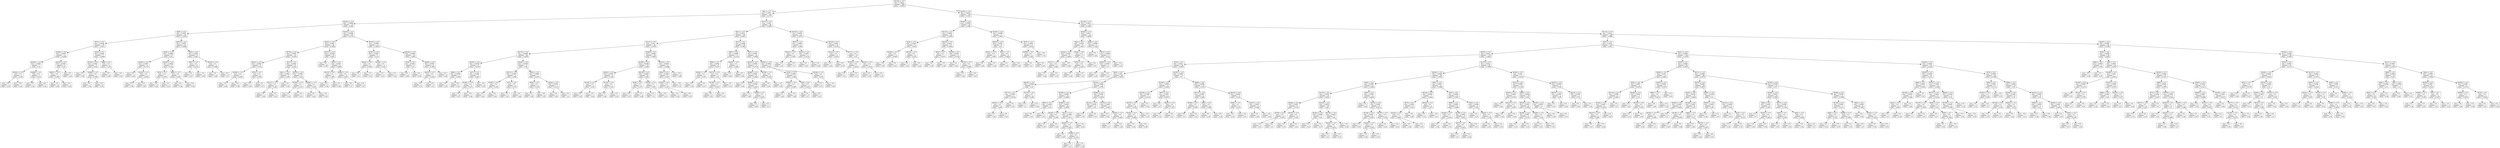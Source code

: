 digraph Tree {
node [shape=box] ;
0 [label="X[118] <= 0.5\nmse = 0.0013\nsamples = 500\nvalue = 0.4934"] ;
1 [label="X[5] <= 0.5\nmse = 0.0011\nsamples = 161\nvalue = 0.4771"] ;
0 -> 1 [labeldistance=2.5, labelangle=45, headlabel="True"] ;
2 [label="X[254] <= 0.5\nmse = 0.0009\nsamples = 75\nvalue = 0.466"] ;
1 -> 2 ;
3 [label="X[45] <= 0.5\nmse = 0.0007\nsamples = 36\nvalue = 0.4536"] ;
2 -> 3 ;
4 [label="X[73] <= 0.5\nmse = 0.0004\nsamples = 18\nvalue = 0.4417"] ;
3 -> 4 ;
5 [label="X[109] <= 0.5\nmse = 0.0003\nsamples = 11\nvalue = 0.4309"] ;
4 -> 5 ;
6 [label="X[180] <= 0.5\nmse = 0.0001\nsamples = 7\nvalue = 0.42"] ;
5 -> 6 ;
7 [label="X[252] <= 0.5\nmse = 0.0\nsamples = 2\nvalue = 0.435"] ;
6 -> 7 ;
8 [label="mse = 0.0\nsamples = 1\nvalue = 0.44"] ;
7 -> 8 ;
9 [label="mse = -0.0\nsamples = 1\nvalue = 0.43"] ;
7 -> 9 ;
10 [label="X[280] <= 0.5\nmse = 0.0\nsamples = 5\nvalue = 0.414"] ;
6 -> 10 ;
11 [label="mse = 0.0\nsamples = 2\nvalue = 0.42"] ;
10 -> 11 ;
12 [label="mse = 0.0\nsamples = 3\nvalue = 0.41"] ;
10 -> 12 ;
13 [label="X[235] <= 0.5\nmse = 0.0001\nsamples = 4\nvalue = 0.45"] ;
5 -> 13 ;
14 [label="X[287] <= 0.5\nmse = 0.0\nsamples = 3\nvalue = 0.4567"] ;
13 -> 14 ;
15 [label="mse = -0.0\nsamples = 2\nvalue = 0.46"] ;
14 -> 15 ;
16 [label="mse = 0.0\nsamples = 1\nvalue = 0.45"] ;
14 -> 16 ;
17 [label="mse = 0.0\nsamples = 1\nvalue = 0.43"] ;
13 -> 17 ;
18 [label="X[36] <= 0.5\nmse = 0.0002\nsamples = 7\nvalue = 0.4586"] ;
4 -> 18 ;
19 [label="X[140] <= 0.5\nmse = 0.0001\nsamples = 5\nvalue = 0.452"] ;
18 -> 19 ;
20 [label="mse = 0.0\nsamples = 2\nvalue = 0.46"] ;
19 -> 20 ;
21 [label="X[306] <= 0.5\nmse = 0.0\nsamples = 3\nvalue = 0.4467"] ;
19 -> 21 ;
22 [label="mse = 0.0\nsamples = 1\nvalue = 0.44"] ;
21 -> 22 ;
23 [label="mse = -0.0\nsamples = 2\nvalue = 0.45"] ;
21 -> 23 ;
24 [label="X[89] <= 0.5\nmse = 0.0\nsamples = 2\nvalue = 0.475"] ;
18 -> 24 ;
25 [label="mse = 0.0\nsamples = 1\nvalue = 0.48"] ;
24 -> 25 ;
26 [label="mse = 0.0\nsamples = 1\nvalue = 0.47"] ;
24 -> 26 ;
27 [label="X[307] <= 0.5\nmse = 0.0007\nsamples = 18\nvalue = 0.4656"] ;
3 -> 27 ;
28 [label="X[46] <= 0.5\nmse = 0.0008\nsamples = 9\nvalue = 0.45"] ;
27 -> 28 ;
29 [label="X[304] <= 0.5\nmse = 0.0001\nsamples = 4\nvalue = 0.4775"] ;
28 -> 29 ;
30 [label="mse = 0.0\nsamples = 1\nvalue = 0.46"] ;
29 -> 30 ;
31 [label="X[325] <= 0.5\nmse = 0.0\nsamples = 3\nvalue = 0.4833"] ;
29 -> 31 ;
32 [label="mse = 0.0\nsamples = 1\nvalue = 0.49"] ;
31 -> 32 ;
33 [label="mse = 0.0\nsamples = 2\nvalue = 0.48"] ;
31 -> 33 ;
34 [label="X[106] <= 0.5\nmse = 0.0002\nsamples = 5\nvalue = 0.428"] ;
28 -> 34 ;
35 [label="X[70] <= 0.5\nmse = 0.0\nsamples = 3\nvalue = 0.4167"] ;
34 -> 35 ;
36 [label="mse = -0.0\nsamples = 2\nvalue = 0.42"] ;
35 -> 36 ;
37 [label="mse = 0.0\nsamples = 1\nvalue = 0.41"] ;
35 -> 37 ;
38 [label="X[84] <= 0.5\nmse = 0.0\nsamples = 2\nvalue = 0.445"] ;
34 -> 38 ;
39 [label="mse = 0.0\nsamples = 1\nvalue = 0.44"] ;
38 -> 39 ;
40 [label="mse = 0.0\nsamples = 1\nvalue = 0.45"] ;
38 -> 40 ;
41 [label="X[43] <= 0.5\nmse = 0.0001\nsamples = 9\nvalue = 0.4811"] ;
27 -> 41 ;
42 [label="X[97] <= 0.5\nmse = 0.0\nsamples = 6\nvalue = 0.4733"] ;
41 -> 42 ;
43 [label="mse = 0.0\nsamples = 4\nvalue = 0.47"] ;
42 -> 43 ;
44 [label="mse = -0.0\nsamples = 2\nvalue = 0.48"] ;
42 -> 44 ;
45 [label="X[239] <= 0.5\nmse = 0.0\nsamples = 3\nvalue = 0.4967"] ;
41 -> 45 ;
46 [label="mse = 0.0\nsamples = 1\nvalue = 0.49"] ;
45 -> 46 ;
47 [label="mse = 0.0\nsamples = 2\nvalue = 0.5"] ;
45 -> 47 ;
48 [label="X[150] <= 0.5\nmse = 0.0008\nsamples = 39\nvalue = 0.4774"] ;
2 -> 48 ;
49 [label="X[162] <= 0.5\nmse = 0.0007\nsamples = 24\nvalue = 0.4662"] ;
48 -> 49 ;
50 [label="X[176] <= 0.5\nmse = 0.0005\nsamples = 14\nvalue = 0.4543"] ;
49 -> 50 ;
51 [label="X[251] <= 0.5\nmse = 0.0001\nsamples = 5\nvalue = 0.476"] ;
50 -> 51 ;
52 [label="X[209] <= 0.5\nmse = 0.0\nsamples = 3\nvalue = 0.4833"] ;
51 -> 52 ;
53 [label="mse = 0.0\nsamples = 1\nvalue = 0.49"] ;
52 -> 53 ;
54 [label="mse = 0.0\nsamples = 2\nvalue = 0.48"] ;
52 -> 54 ;
55 [label="X[76] <= 0.5\nmse = 0.0\nsamples = 2\nvalue = 0.465"] ;
51 -> 55 ;
56 [label="mse = 0.0\nsamples = 1\nvalue = 0.46"] ;
55 -> 56 ;
57 [label="mse = 0.0\nsamples = 1\nvalue = 0.47"] ;
55 -> 57 ;
58 [label="X[37] <= 0.5\nmse = 0.0003\nsamples = 9\nvalue = 0.4422"] ;
50 -> 58 ;
59 [label="X[21] <= 0.5\nmse = 0.0001\nsamples = 5\nvalue = 0.456"] ;
58 -> 59 ;
60 [label="X[211] <= 0.5\nmse = 0.0\nsamples = 2\nvalue = 0.465"] ;
59 -> 60 ;
61 [label="mse = 0.0\nsamples = 1\nvalue = 0.46"] ;
60 -> 61 ;
62 [label="mse = 0.0\nsamples = 1\nvalue = 0.47"] ;
60 -> 62 ;
63 [label="mse = 0.0\nsamples = 3\nvalue = 0.45"] ;
59 -> 63 ;
64 [label="X[155] <= 0.5\nmse = 0.0001\nsamples = 4\nvalue = 0.425"] ;
58 -> 64 ;
65 [label="X[322] <= 0.5\nmse = 0.0\nsamples = 2\nvalue = 0.415"] ;
64 -> 65 ;
66 [label="mse = 0.0\nsamples = 1\nvalue = 0.42"] ;
65 -> 66 ;
67 [label="mse = -0.0\nsamples = 1\nvalue = 0.41"] ;
65 -> 67 ;
68 [label="X[209] <= 0.5\nmse = 0.0\nsamples = 2\nvalue = 0.435"] ;
64 -> 68 ;
69 [label="mse = 0.0\nsamples = 1\nvalue = 0.44"] ;
68 -> 69 ;
70 [label="mse = -0.0\nsamples = 1\nvalue = 0.43"] ;
68 -> 70 ;
71 [label="X[107] <= 0.5\nmse = 0.0004\nsamples = 10\nvalue = 0.483"] ;
49 -> 71 ;
72 [label="mse = 0.0\nsamples = 4\nvalue = 0.46"] ;
71 -> 72 ;
73 [label="X[53] <= 0.5\nmse = 0.0001\nsamples = 6\nvalue = 0.4983"] ;
71 -> 73 ;
74 [label="X[314] <= 0.5\nmse = 0.0\nsamples = 2\nvalue = 0.485"] ;
73 -> 74 ;
75 [label="mse = 0.0\nsamples = 1\nvalue = 0.49"] ;
74 -> 75 ;
76 [label="mse = 0.0\nsamples = 1\nvalue = 0.48"] ;
74 -> 76 ;
77 [label="X[290] <= 0.5\nmse = 0.0\nsamples = 4\nvalue = 0.505"] ;
73 -> 77 ;
78 [label="mse = 0.0\nsamples = 2\nvalue = 0.5"] ;
77 -> 78 ;
79 [label="mse = 0.0\nsamples = 2\nvalue = 0.51"] ;
77 -> 79 ;
80 [label="X[155] <= 0.5\nmse = 0.0004\nsamples = 15\nvalue = 0.4953"] ;
48 -> 80 ;
81 [label="X[161] <= 0.5\nmse = 0.0001\nsamples = 5\nvalue = 0.514"] ;
80 -> 81 ;
82 [label="X[232] <= 0.5\nmse = 0.0\nsamples = 3\nvalue = 0.5067"] ;
81 -> 82 ;
83 [label="mse = 0.0\nsamples = 1\nvalue = 0.5"] ;
82 -> 83 ;
84 [label="mse = 0.0\nsamples = 2\nvalue = 0.51"] ;
82 -> 84 ;
85 [label="X[138] <= 0.5\nmse = 0.0\nsamples = 2\nvalue = 0.525"] ;
81 -> 85 ;
86 [label="mse = 0.0\nsamples = 1\nvalue = 0.53"] ;
85 -> 86 ;
87 [label="mse = 0.0\nsamples = 1\nvalue = 0.52"] ;
85 -> 87 ;
88 [label="X[239] <= 0.5\nmse = 0.0002\nsamples = 10\nvalue = 0.486"] ;
80 -> 88 ;
89 [label="X[19] <= 0.5\nmse = 0.0001\nsamples = 4\nvalue = 0.47"] ;
88 -> 89 ;
90 [label="mse = 0.0\nsamples = 2\nvalue = 0.48"] ;
89 -> 90 ;
91 [label="mse = 0.0\nsamples = 2\nvalue = 0.46"] ;
89 -> 91 ;
92 [label="X[202] <= 0.5\nmse = 0.0001\nsamples = 6\nvalue = 0.4967"] ;
88 -> 92 ;
93 [label="X[215] <= 0.5\nmse = 0.0\nsamples = 3\nvalue = 0.5033"] ;
92 -> 93 ;
94 [label="mse = 0.0\nsamples = 1\nvalue = 0.51"] ;
93 -> 94 ;
95 [label="mse = 0.0\nsamples = 2\nvalue = 0.5"] ;
93 -> 95 ;
96 [label="mse = 0.0\nsamples = 3\nvalue = 0.49"] ;
92 -> 96 ;
97 [label="X[137] <= 0.5\nmse = 0.001\nsamples = 86\nvalue = 0.4867"] ;
1 -> 97 ;
98 [label="X[41] <= 0.5\nmse = 0.0011\nsamples = 68\nvalue = 0.4813"] ;
97 -> 98 ;
99 [label="X[114] <= 0.5\nmse = 0.001\nsamples = 38\nvalue = 0.4703"] ;
98 -> 99 ;
100 [label="X[173] <= 0.5\nmse = 0.0008\nsamples = 20\nvalue = 0.4555"] ;
99 -> 100 ;
101 [label="X[276] <= 0.5\nmse = 0.0004\nsamples = 9\nvalue = 0.4744"] ;
100 -> 101 ;
102 [label="X[48] <= 0.5\nmse = 0.0002\nsamples = 2\nvalue = 0.505"] ;
101 -> 102 ;
103 [label="mse = 0.0\nsamples = 1\nvalue = 0.49"] ;
102 -> 103 ;
104 [label="mse = -0.0\nsamples = 1\nvalue = 0.52"] ;
102 -> 104 ;
105 [label="X[17] <= 0.5\nmse = 0.0001\nsamples = 7\nvalue = 0.4657"] ;
101 -> 105 ;
106 [label="X[162] <= 0.5\nmse = 0.0\nsamples = 5\nvalue = 0.472"] ;
105 -> 106 ;
107 [label="mse = 0.0\nsamples = 4\nvalue = 0.47"] ;
106 -> 107 ;
108 [label="mse = -0.0\nsamples = 1\nvalue = 0.48"] ;
106 -> 108 ;
109 [label="mse = -0.0\nsamples = 2\nvalue = 0.45"] ;
105 -> 109 ;
110 [label="X[322] <= 0.5\nmse = 0.0005\nsamples = 11\nvalue = 0.44"] ;
100 -> 110 ;
111 [label="X[273] <= 0.5\nmse = 0.0001\nsamples = 4\nvalue = 0.465"] ;
110 -> 111 ;
112 [label="X[195] <= 0.5\nmse = 0.0\nsamples = 2\nvalue = 0.455"] ;
111 -> 112 ;
113 [label="mse = 0.0\nsamples = 1\nvalue = 0.45"] ;
112 -> 113 ;
114 [label="mse = 0.0\nsamples = 1\nvalue = 0.46"] ;
112 -> 114 ;
115 [label="X[71] <= 0.5\nmse = 0.0\nsamples = 2\nvalue = 0.475"] ;
111 -> 115 ;
116 [label="mse = 0.0\nsamples = 1\nvalue = 0.47"] ;
115 -> 116 ;
117 [label="mse = 0.0\nsamples = 1\nvalue = 0.48"] ;
115 -> 117 ;
118 [label="X[54] <= 0.5\nmse = 0.0002\nsamples = 7\nvalue = 0.4257"] ;
110 -> 118 ;
119 [label="X[44] <= 0.5\nmse = 0.0\nsamples = 4\nvalue = 0.435"] ;
118 -> 119 ;
120 [label="mse = 0.0\nsamples = 2\nvalue = 0.44"] ;
119 -> 120 ;
121 [label="mse = -0.0\nsamples = 2\nvalue = 0.43"] ;
119 -> 121 ;
122 [label="X[230] <= 0.5\nmse = 0.0001\nsamples = 3\nvalue = 0.4133"] ;
118 -> 122 ;
123 [label="mse = 0.0\nsamples = 2\nvalue = 0.42"] ;
122 -> 123 ;
124 [label="mse = 0.0\nsamples = 1\nvalue = 0.4"] ;
122 -> 124 ;
125 [label="X[309] <= 0.5\nmse = 0.0008\nsamples = 18\nvalue = 0.4867"] ;
99 -> 125 ;
126 [label="X[180] <= 0.5\nmse = 0.0006\nsamples = 10\nvalue = 0.469"] ;
125 -> 126 ;
127 [label="X[222] <= 0.5\nmse = 0.0001\nsamples = 4\nvalue = 0.445"] ;
126 -> 127 ;
128 [label="X[316] <= 0.5\nmse = 0.0\nsamples = 2\nvalue = 0.435"] ;
127 -> 128 ;
129 [label="mse = 0.0\nsamples = 1\nvalue = 0.43"] ;
128 -> 129 ;
130 [label="mse = -0.0\nsamples = 1\nvalue = 0.44"] ;
128 -> 130 ;
131 [label="X[132] <= 0.5\nmse = 0.0\nsamples = 2\nvalue = 0.455"] ;
127 -> 131 ;
132 [label="mse = 0.0\nsamples = 1\nvalue = 0.46"] ;
131 -> 132 ;
133 [label="mse = 0.0\nsamples = 1\nvalue = 0.45"] ;
131 -> 133 ;
134 [label="X[219] <= 0.5\nmse = 0.0002\nsamples = 6\nvalue = 0.485"] ;
126 -> 134 ;
135 [label="X[36] <= 0.5\nmse = 0.0\nsamples = 4\nvalue = 0.475"] ;
134 -> 135 ;
136 [label="mse = 0.0\nsamples = 2\nvalue = 0.47"] ;
135 -> 136 ;
137 [label="mse = 0.0\nsamples = 2\nvalue = 0.48"] ;
135 -> 137 ;
138 [label="X[278] <= 0.5\nmse = 0.0\nsamples = 2\nvalue = 0.505"] ;
134 -> 138 ;
139 [label="mse = 0.0\nsamples = 1\nvalue = 0.5"] ;
138 -> 139 ;
140 [label="mse = 0.0\nsamples = 1\nvalue = 0.51"] ;
138 -> 140 ;
141 [label="X[133] <= 0.5\nmse = 0.0002\nsamples = 8\nvalue = 0.5088"] ;
125 -> 141 ;
142 [label="X[29] <= 0.5\nmse = 0.0001\nsamples = 6\nvalue = 0.515"] ;
141 -> 142 ;
143 [label="X[223] <= 0.5\nmse = 0.0\nsamples = 2\nvalue = 0.525"] ;
142 -> 143 ;
144 [label="mse = 0.0\nsamples = 1\nvalue = 0.52"] ;
143 -> 144 ;
145 [label="mse = 0.0\nsamples = 1\nvalue = 0.53"] ;
143 -> 145 ;
146 [label="mse = -0.0\nsamples = 4\nvalue = 0.51"] ;
142 -> 146 ;
147 [label="mse = -0.0\nsamples = 2\nvalue = 0.49"] ;
141 -> 147 ;
148 [label="X[72] <= 0.5\nmse = 0.0008\nsamples = 30\nvalue = 0.4953"] ;
98 -> 148 ;
149 [label="X[97] <= 0.5\nmse = 0.0006\nsamples = 11\nvalue = 0.5118"] ;
148 -> 149 ;
150 [label="X[86] <= 0.5\nmse = 0.0002\nsamples = 6\nvalue = 0.5317"] ;
149 -> 150 ;
151 [label="X[243] <= 0.5\nmse = 0.0\nsamples = 2\nvalue = 0.515"] ;
150 -> 151 ;
152 [label="mse = 0.0\nsamples = 1\nvalue = 0.52"] ;
151 -> 152 ;
153 [label="mse = -0.0\nsamples = 1\nvalue = 0.51"] ;
151 -> 153 ;
154 [label="X[313] <= 0.5\nmse = 0.0\nsamples = 4\nvalue = 0.54"] ;
150 -> 154 ;
155 [label="X[138] <= 0.5\nmse = 0.0\nsamples = 3\nvalue = 0.5433"] ;
154 -> 155 ;
156 [label="mse = 0.0\nsamples = 2\nvalue = 0.54"] ;
155 -> 156 ;
157 [label="mse = 0.0\nsamples = 1\nvalue = 0.55"] ;
155 -> 157 ;
158 [label="mse = -0.0\nsamples = 1\nvalue = 0.53"] ;
154 -> 158 ;
159 [label="X[224] <= 0.5\nmse = 0.0\nsamples = 5\nvalue = 0.488"] ;
149 -> 159 ;
160 [label="mse = 0.0\nsamples = 1\nvalue = 0.48"] ;
159 -> 160 ;
161 [label="mse = 0.0\nsamples = 4\nvalue = 0.49"] ;
159 -> 161 ;
162 [label="X[27] <= 0.5\nmse = 0.0007\nsamples = 19\nvalue = 0.4858"] ;
148 -> 162 ;
163 [label="X[323] <= 0.5\nmse = 0.0004\nsamples = 11\nvalue = 0.4718"] ;
162 -> 163 ;
164 [label="X[286] <= 0.5\nmse = 0.0001\nsamples = 8\nvalue = 0.4825"] ;
163 -> 164 ;
165 [label="mse = 0.0\nsamples = 1\nvalue = 0.46"] ;
164 -> 165 ;
166 [label="X[284] <= 0.5\nmse = 0.0001\nsamples = 7\nvalue = 0.4857"] ;
164 -> 166 ;
167 [label="mse = 0.0\nsamples = 4\nvalue = 0.48"] ;
166 -> 167 ;
168 [label="X[308] <= 0.5\nmse = 0.0\nsamples = 3\nvalue = 0.4933"] ;
166 -> 168 ;
169 [label="mse = 0.0\nsamples = 2\nvalue = 0.49"] ;
168 -> 169 ;
170 [label="mse = 0.0\nsamples = 1\nvalue = 0.5"] ;
168 -> 170 ;
171 [label="X[278] <= 0.5\nmse = 0.0\nsamples = 3\nvalue = 0.4433"] ;
163 -> 171 ;
172 [label="mse = 0.0\nsamples = 1\nvalue = 0.45"] ;
171 -> 172 ;
173 [label="mse = -0.0\nsamples = 2\nvalue = 0.44"] ;
171 -> 173 ;
174 [label="X[190] <= 0.5\nmse = 0.0004\nsamples = 8\nvalue = 0.505"] ;
162 -> 174 ;
175 [label="X[78] <= 0.5\nmse = 0.0001\nsamples = 6\nvalue = 0.495"] ;
174 -> 175 ;
176 [label="X[304] <= 0.5\nmse = 0.0\nsamples = 3\nvalue = 0.4867"] ;
175 -> 176 ;
177 [label="mse = 0.0\nsamples = 1\nvalue = 0.48"] ;
176 -> 177 ;
178 [label="mse = -0.0\nsamples = 2\nvalue = 0.49"] ;
176 -> 178 ;
179 [label="X[24] <= 0.5\nmse = 0.0\nsamples = 3\nvalue = 0.5033"] ;
175 -> 179 ;
180 [label="mse = 0.0\nsamples = 2\nvalue = 0.5"] ;
179 -> 180 ;
181 [label="mse = 0.0\nsamples = 1\nvalue = 0.51"] ;
179 -> 181 ;
182 [label="X[236] <= 0.5\nmse = 0.0\nsamples = 2\nvalue = 0.535"] ;
174 -> 182 ;
183 [label="mse = 0.0\nsamples = 1\nvalue = 0.53"] ;
182 -> 183 ;
184 [label="mse = -0.0\nsamples = 1\nvalue = 0.54"] ;
182 -> 184 ;
185 [label="X[152] <= 0.5\nmse = 0.0004\nsamples = 18\nvalue = 0.5072"] ;
97 -> 185 ;
186 [label="X[55] <= 0.5\nmse = 0.0003\nsamples = 5\nvalue = 0.486"] ;
185 -> 186 ;
187 [label="X[325] <= 0.5\nmse = 0.0\nsamples = 2\nvalue = 0.505"] ;
186 -> 187 ;
188 [label="mse = 0.0\nsamples = 1\nvalue = 0.51"] ;
187 -> 188 ;
189 [label="mse = 0.0\nsamples = 1\nvalue = 0.5"] ;
187 -> 189 ;
190 [label="X[223] <= 0.5\nmse = 0.0001\nsamples = 3\nvalue = 0.4733"] ;
186 -> 190 ;
191 [label="mse = 0.0\nsamples = 1\nvalue = 0.46"] ;
190 -> 191 ;
192 [label="mse = 0.0\nsamples = 2\nvalue = 0.48"] ;
190 -> 192 ;
193 [label="X[129] <= 0.5\nmse = 0.0001\nsamples = 13\nvalue = 0.5154"] ;
185 -> 193 ;
194 [label="X[312] <= 0.5\nmse = 0.0\nsamples = 3\nvalue = 0.5333"] ;
193 -> 194 ;
195 [label="mse = 0.0\nsamples = 1\nvalue = 0.54"] ;
194 -> 195 ;
196 [label="mse = 0.0\nsamples = 2\nvalue = 0.53"] ;
194 -> 196 ;
197 [label="X[171] <= 0.5\nmse = 0.0\nsamples = 10\nvalue = 0.51"] ;
193 -> 197 ;
198 [label="X[182] <= 0.5\nmse = 0.0\nsamples = 3\nvalue = 0.5033"] ;
197 -> 198 ;
199 [label="mse = 0.0\nsamples = 1\nvalue = 0.51"] ;
198 -> 199 ;
200 [label="mse = 0.0\nsamples = 2\nvalue = 0.5"] ;
198 -> 200 ;
201 [label="X[223] <= 0.5\nmse = 0.0\nsamples = 7\nvalue = 0.5129"] ;
197 -> 201 ;
202 [label="mse = 0.0\nsamples = 2\nvalue = 0.52"] ;
201 -> 202 ;
203 [label="mse = 0.0\nsamples = 5\nvalue = 0.51"] ;
201 -> 203 ;
204 [label="X[252] <= 0.5\nmse = 0.0013\nsamples = 339\nvalue = 0.5011"] ;
0 -> 204 [labeldistance=2.5, labelangle=-45, headlabel="False"] ;
205 [label="X[164] <= 0.5\nmse = 0.0005\nsamples = 25\nvalue = 0.464"] ;
204 -> 205 ;
206 [label="X[114] <= 0.5\nmse = 0.0002\nsamples = 16\nvalue = 0.4544"] ;
205 -> 206 ;
207 [label="X[30] <= 0.5\nmse = 0.0001\nsamples = 5\nvalue = 0.438"] ;
206 -> 207 ;
208 [label="X[239] <= 0.5\nmse = 0.0\nsamples = 3\nvalue = 0.4467"] ;
207 -> 208 ;
209 [label="mse = -0.0\nsamples = 2\nvalue = 0.45"] ;
208 -> 209 ;
210 [label="mse = 0.0\nsamples = 1\nvalue = 0.44"] ;
208 -> 210 ;
211 [label="X[274] <= 0.5\nmse = 0.0\nsamples = 2\nvalue = 0.425"] ;
207 -> 211 ;
212 [label="mse = 0.0\nsamples = 1\nvalue = 0.43"] ;
211 -> 212 ;
213 [label="mse = 0.0\nsamples = 1\nvalue = 0.42"] ;
211 -> 213 ;
214 [label="X[235] <= 0.5\nmse = 0.0001\nsamples = 11\nvalue = 0.4618"] ;
206 -> 214 ;
215 [label="X[55] <= 0.5\nmse = 0.0\nsamples = 7\nvalue = 0.4557"] ;
214 -> 215 ;
216 [label="mse = 0.0\nsamples = 3\nvalue = 0.45"] ;
215 -> 216 ;
217 [label="mse = -0.0\nsamples = 4\nvalue = 0.46"] ;
215 -> 217 ;
218 [label="X[230] <= 0.5\nmse = 0.0001\nsamples = 4\nvalue = 0.4725"] ;
214 -> 218 ;
219 [label="mse = 0.0\nsamples = 1\nvalue = 0.49"] ;
218 -> 219 ;
220 [label="X[152] <= 0.5\nmse = 0.0\nsamples = 3\nvalue = 0.4667"] ;
218 -> 220 ;
221 [label="mse = 0.0\nsamples = 1\nvalue = 0.46"] ;
220 -> 221 ;
222 [label="mse = 0.0\nsamples = 2\nvalue = 0.47"] ;
220 -> 222 ;
223 [label="X[105] <= 0.5\nmse = 0.0004\nsamples = 9\nvalue = 0.4811"] ;
205 -> 223 ;
224 [label="X[223] <= 0.5\nmse = 0.0001\nsamples = 6\nvalue = 0.47"] ;
223 -> 224 ;
225 [label="X[321] <= 0.5\nmse = 0.0\nsamples = 2\nvalue = 0.485"] ;
224 -> 225 ;
226 [label="mse = 0.0\nsamples = 1\nvalue = 0.48"] ;
225 -> 226 ;
227 [label="mse = 0.0\nsamples = 1\nvalue = 0.49"] ;
225 -> 227 ;
228 [label="X[21] <= 0.5\nmse = 0.0\nsamples = 4\nvalue = 0.4625"] ;
224 -> 228 ;
229 [label="mse = 0.0\nsamples = 1\nvalue = 0.47"] ;
228 -> 229 ;
230 [label="mse = 0.0\nsamples = 3\nvalue = 0.46"] ;
228 -> 230 ;
231 [label="X[75] <= 0.5\nmse = 0.0002\nsamples = 3\nvalue = 0.5033"] ;
223 -> 231 ;
232 [label="X[306] <= 0.5\nmse = 0.0\nsamples = 2\nvalue = 0.495"] ;
231 -> 232 ;
233 [label="mse = 0.0\nsamples = 1\nvalue = 0.5"] ;
232 -> 233 ;
234 [label="mse = 0.0\nsamples = 1\nvalue = 0.49"] ;
232 -> 234 ;
235 [label="mse = -0.0\nsamples = 1\nvalue = 0.52"] ;
231 -> 235 ;
236 [label="X[178] <= 0.5\nmse = 0.0012\nsamples = 314\nvalue = 0.5041"] ;
204 -> 236 ;
237 [label="X[160] <= 0.5\nmse = 0.0011\nsamples = 16\nvalue = 0.4656"] ;
236 -> 237 ;
238 [label="X[23] <= 0.5\nmse = 0.0003\nsamples = 11\nvalue = 0.4827"] ;
237 -> 238 ;
239 [label="X[244] <= 0.5\nmse = 0.0001\nsamples = 6\nvalue = 0.4683"] ;
238 -> 239 ;
240 [label="X[317] <= 0.5\nmse = 0.0\nsamples = 5\nvalue = 0.464"] ;
239 -> 240 ;
241 [label="mse = 0.0\nsamples = 3\nvalue = 0.46"] ;
240 -> 241 ;
242 [label="mse = 0.0\nsamples = 2\nvalue = 0.47"] ;
240 -> 242 ;
243 [label="mse = -0.0\nsamples = 1\nvalue = 0.49"] ;
239 -> 243 ;
244 [label="X[28] <= 0.5\nmse = 0.0\nsamples = 5\nvalue = 0.5"] ;
238 -> 244 ;
245 [label="X[79] <= 0.5\nmse = 0.0\nsamples = 4\nvalue = 0.4975"] ;
244 -> 245 ;
246 [label="mse = 0.0\nsamples = 1\nvalue = 0.49"] ;
245 -> 246 ;
247 [label="mse = 0.0\nsamples = 3\nvalue = 0.5"] ;
245 -> 247 ;
248 [label="mse = 0.0\nsamples = 1\nvalue = 0.51"] ;
244 -> 248 ;
249 [label="X[69] <= 0.5\nmse = 0.0009\nsamples = 5\nvalue = 0.428"] ;
237 -> 249 ;
250 [label="mse = 0.0\nsamples = 1\nvalue = 0.48"] ;
249 -> 250 ;
251 [label="X[15] <= 0.5\nmse = 0.0003\nsamples = 4\nvalue = 0.415"] ;
249 -> 251 ;
252 [label="X[261] <= 0.5\nmse = 0.0001\nsamples = 2\nvalue = 0.4"] ;
251 -> 252 ;
253 [label="mse = 0.0\nsamples = 1\nvalue = 0.39"] ;
252 -> 253 ;
254 [label="mse = -0.0\nsamples = 1\nvalue = 0.41"] ;
252 -> 254 ;
255 [label="mse = -0.0\nsamples = 2\nvalue = 0.43"] ;
251 -> 255 ;
256 [label="X[113] <= 0.5\nmse = 0.0011\nsamples = 298\nvalue = 0.5061"] ;
236 -> 256 ;
257 [label="X[47] <= 0.5\nmse = 0.0011\nsamples = 216\nvalue = 0.501"] ;
256 -> 257 ;
258 [label="X[233] <= 0.5\nmse = 0.0012\nsamples = 114\nvalue = 0.4925"] ;
257 -> 258 ;
259 [label="X[14] <= 0.5\nmse = 0.0011\nsamples = 49\nvalue = 0.4816"] ;
258 -> 259 ;
260 [label="X[49] <= 0.5\nmse = 0.001\nsamples = 28\nvalue = 0.4679"] ;
259 -> 260 ;
261 [label="X[229] <= 0.5\nmse = 0.0009\nsamples = 5\nvalue = 0.43"] ;
260 -> 261 ;
262 [label="X[171] <= 0.5\nmse = 0.0002\nsamples = 3\nvalue = 0.4533"] ;
261 -> 262 ;
263 [label="X[325] <= 0.5\nmse = 0.0\nsamples = 2\nvalue = 0.445"] ;
262 -> 263 ;
264 [label="mse = 0.0\nsamples = 1\nvalue = 0.45"] ;
263 -> 264 ;
265 [label="mse = 0.0\nsamples = 1\nvalue = 0.44"] ;
263 -> 265 ;
266 [label="mse = 0.0\nsamples = 1\nvalue = 0.47"] ;
262 -> 266 ;
267 [label="X[114] <= 0.5\nmse = 0.0\nsamples = 2\nvalue = 0.395"] ;
261 -> 267 ;
268 [label="mse = 0.0\nsamples = 1\nvalue = 0.4"] ;
267 -> 268 ;
269 [label="mse = 0.0\nsamples = 1\nvalue = 0.39"] ;
267 -> 269 ;
270 [label="X[318] <= 0.5\nmse = 0.0006\nsamples = 23\nvalue = 0.4761"] ;
260 -> 270 ;
271 [label="X[108] <= 0.5\nmse = 0.0004\nsamples = 14\nvalue = 0.4636"] ;
270 -> 271 ;
272 [label="X[67] <= 0.5\nmse = 0.0001\nsamples = 2\nvalue = 0.43"] ;
271 -> 272 ;
273 [label="mse = 0.0\nsamples = 1\nvalue = 0.44"] ;
272 -> 273 ;
274 [label="mse = 0.0\nsamples = 1\nvalue = 0.42"] ;
272 -> 274 ;
275 [label="X[182] <= 0.5\nmse = 0.0002\nsamples = 12\nvalue = 0.4692"] ;
271 -> 275 ;
276 [label="X[226] <= 0.5\nmse = 0.0\nsamples = 5\nvalue = 0.458"] ;
275 -> 276 ;
277 [label="mse = 0.0\nsamples = 1\nvalue = 0.45"] ;
276 -> 277 ;
278 [label="mse = 0.0\nsamples = 4\nvalue = 0.46"] ;
276 -> 278 ;
279 [label="X[21] <= 0.5\nmse = 0.0002\nsamples = 7\nvalue = 0.4771"] ;
275 -> 279 ;
280 [label="X[205] <= 0.5\nmse = 0.0\nsamples = 6\nvalue = 0.4817"] ;
279 -> 280 ;
281 [label="mse = 0.0\nsamples = 2\nvalue = 0.49"] ;
280 -> 281 ;
282 [label="X[160] <= 0.5\nmse = 0.0\nsamples = 4\nvalue = 0.4775"] ;
280 -> 282 ;
283 [label="mse = 0.0\nsamples = 1\nvalue = 0.47"] ;
282 -> 283 ;
284 [label="mse = 0.0\nsamples = 3\nvalue = 0.48"] ;
282 -> 284 ;
285 [label="mse = -0.0\nsamples = 1\nvalue = 0.45"] ;
279 -> 285 ;
286 [label="X[296] <= 0.5\nmse = 0.0004\nsamples = 9\nvalue = 0.4956"] ;
270 -> 286 ;
287 [label="X[141] <= 0.5\nmse = 0.0001\nsamples = 2\nvalue = 0.53"] ;
286 -> 287 ;
288 [label="mse = 0.0\nsamples = 1\nvalue = 0.54"] ;
287 -> 288 ;
289 [label="mse = 0.0\nsamples = 1\nvalue = 0.52"] ;
287 -> 289 ;
290 [label="X[133] <= 0.5\nmse = 0.0001\nsamples = 7\nvalue = 0.4857"] ;
286 -> 290 ;
291 [label="mse = -0.0\nsamples = 4\nvalue = 0.48"] ;
290 -> 291 ;
292 [label="X[295] <= 0.5\nmse = 0.0\nsamples = 3\nvalue = 0.4933"] ;
290 -> 292 ;
293 [label="mse = 0.0\nsamples = 1\nvalue = 0.5"] ;
292 -> 293 ;
294 [label="mse = 0.0\nsamples = 2\nvalue = 0.49"] ;
292 -> 294 ;
295 [label="X[165] <= 0.5\nmse = 0.0007\nsamples = 21\nvalue = 0.5"] ;
259 -> 295 ;
296 [label="X[109] <= 0.5\nmse = 0.0004\nsamples = 11\nvalue = 0.4855"] ;
295 -> 296 ;
297 [label="X[234] <= 0.5\nmse = 0.0002\nsamples = 7\nvalue = 0.4729"] ;
296 -> 297 ;
298 [label="X[275] <= 0.5\nmse = 0.0\nsamples = 6\nvalue = 0.4783"] ;
297 -> 298 ;
299 [label="X[182] <= 0.5\nmse = 0.0\nsamples = 4\nvalue = 0.4825"] ;
298 -> 299 ;
300 [label="mse = 0.0\nsamples = 1\nvalue = 0.49"] ;
299 -> 300 ;
301 [label="mse = 0.0\nsamples = 3\nvalue = 0.48"] ;
299 -> 301 ;
302 [label="mse = -0.0\nsamples = 2\nvalue = 0.47"] ;
298 -> 302 ;
303 [label="mse = 0.0\nsamples = 1\nvalue = 0.44"] ;
297 -> 303 ;
304 [label="X[57] <= 0.5\nmse = 0.0001\nsamples = 4\nvalue = 0.5075"] ;
296 -> 304 ;
305 [label="mse = 0.0\nsamples = 2\nvalue = 0.5"] ;
304 -> 305 ;
306 [label="X[261] <= 0.5\nmse = 0.0\nsamples = 2\nvalue = 0.515"] ;
304 -> 306 ;
307 [label="mse = 0.0\nsamples = 1\nvalue = 0.52"] ;
306 -> 307 ;
308 [label="mse = -0.0\nsamples = 1\nvalue = 0.51"] ;
306 -> 308 ;
309 [label="X[89] <= 0.5\nmse = 0.0005\nsamples = 10\nvalue = 0.516"] ;
295 -> 309 ;
310 [label="X[174] <= 0.5\nmse = 0.0001\nsamples = 5\nvalue = 0.498"] ;
309 -> 310 ;
311 [label="X[184] <= 0.5\nmse = 0.0\nsamples = 3\nvalue = 0.5067"] ;
310 -> 311 ;
312 [label="mse = 0.0\nsamples = 1\nvalue = 0.5"] ;
311 -> 312 ;
313 [label="mse = 0.0\nsamples = 2\nvalue = 0.51"] ;
311 -> 313 ;
314 [label="X[82] <= 0.5\nmse = 0.0\nsamples = 2\nvalue = 0.485"] ;
310 -> 314 ;
315 [label="mse = 0.0\nsamples = 1\nvalue = 0.49"] ;
314 -> 315 ;
316 [label="mse = 0.0\nsamples = 1\nvalue = 0.48"] ;
314 -> 316 ;
317 [label="X[219] <= 0.5\nmse = 0.0003\nsamples = 5\nvalue = 0.534"] ;
309 -> 317 ;
318 [label="X[49] <= 0.5\nmse = 0.0\nsamples = 2\nvalue = 0.515"] ;
317 -> 318 ;
319 [label="mse = 0.0\nsamples = 1\nvalue = 0.52"] ;
318 -> 319 ;
320 [label="mse = -0.0\nsamples = 1\nvalue = 0.51"] ;
318 -> 320 ;
321 [label="X[257] <= 0.5\nmse = 0.0001\nsamples = 3\nvalue = 0.5467"] ;
317 -> 321 ;
322 [label="mse = 0.0\nsamples = 1\nvalue = 0.56"] ;
321 -> 322 ;
323 [label="mse = -0.0\nsamples = 2\nvalue = 0.54"] ;
321 -> 323 ;
324 [label="X[137] <= 0.5\nmse = 0.0011\nsamples = 65\nvalue = 0.5008"] ;
258 -> 324 ;
325 [label="X[258] <= 0.5\nmse = 0.0009\nsamples = 48\nvalue = 0.4927"] ;
324 -> 325 ;
326 [label="X[44] <= 0.5\nmse = 0.0007\nsamples = 27\nvalue = 0.4804"] ;
325 -> 326 ;
327 [label="X[174] <= 0.5\nmse = 0.0005\nsamples = 16\nvalue = 0.4931"] ;
326 -> 327 ;
328 [label="X[229] <= 0.5\nmse = 0.0001\nsamples = 6\nvalue = 0.5133"] ;
327 -> 328 ;
329 [label="X[155] <= 0.5\nmse = 0.0\nsamples = 4\nvalue = 0.5075"] ;
328 -> 329 ;
330 [label="mse = -0.0\nsamples = 3\nvalue = 0.51"] ;
329 -> 330 ;
331 [label="mse = 0.0\nsamples = 1\nvalue = 0.5"] ;
329 -> 331 ;
332 [label="X[104] <= 0.5\nmse = 0.0\nsamples = 2\nvalue = 0.525"] ;
328 -> 332 ;
333 [label="mse = 0.0\nsamples = 1\nvalue = 0.53"] ;
332 -> 333 ;
334 [label="mse = 0.0\nsamples = 1\nvalue = 0.52"] ;
332 -> 334 ;
335 [label="X[123] <= 0.5\nmse = 0.0003\nsamples = 10\nvalue = 0.481"] ;
327 -> 335 ;
336 [label="X[183] <= 0.5\nmse = 0.0002\nsamples = 3\nvalue = 0.46"] ;
335 -> 336 ;
337 [label="mse = 0.0\nsamples = 1\nvalue = 0.44"] ;
336 -> 337 ;
338 [label="mse = 0.0\nsamples = 2\nvalue = 0.47"] ;
336 -> 338 ;
339 [label="X[130] <= 0.5\nmse = 0.0001\nsamples = 7\nvalue = 0.49"] ;
335 -> 339 ;
340 [label="X[224] <= 0.5\nmse = 0.0\nsamples = 3\nvalue = 0.5033"] ;
339 -> 340 ;
341 [label="mse = 0.0\nsamples = 2\nvalue = 0.5"] ;
340 -> 341 ;
342 [label="mse = 0.0\nsamples = 1\nvalue = 0.51"] ;
340 -> 342 ;
343 [label="mse = -0.0\nsamples = 4\nvalue = 0.48"] ;
339 -> 343 ;
344 [label="X[45] <= 0.5\nmse = 0.0004\nsamples = 11\nvalue = 0.4618"] ;
326 -> 344 ;
345 [label="mse = 0.0\nsamples = 3\nvalue = 0.49"] ;
344 -> 345 ;
346 [label="X[274] <= 0.5\nmse = 0.0001\nsamples = 8\nvalue = 0.4512"] ;
344 -> 346 ;
347 [label="X[138] <= 0.5\nmse = 0.0001\nsamples = 6\nvalue = 0.4567"] ;
346 -> 347 ;
348 [label="mse = 0.0\nsamples = 3\nvalue = 0.45"] ;
347 -> 348 ;
349 [label="X[229] <= 0.5\nmse = 0.0\nsamples = 3\nvalue = 0.4633"] ;
347 -> 349 ;
350 [label="mse = -0.0\nsamples = 2\nvalue = 0.46"] ;
349 -> 350 ;
351 [label="mse = 0.0\nsamples = 1\nvalue = 0.47"] ;
349 -> 351 ;
352 [label="X[270] <= 0.5\nmse = 0.0\nsamples = 2\nvalue = 0.435"] ;
346 -> 352 ;
353 [label="mse = 0.0\nsamples = 1\nvalue = 0.44"] ;
352 -> 353 ;
354 [label="mse = -0.0\nsamples = 1\nvalue = 0.43"] ;
352 -> 354 ;
355 [label="X[81] <= 0.5\nmse = 0.0007\nsamples = 21\nvalue = 0.5086"] ;
325 -> 355 ;
356 [label="X[316] <= 0.5\nmse = 0.0004\nsamples = 7\nvalue = 0.4843"] ;
355 -> 356 ;
357 [label="X[17] <= 0.5\nmse = 0.0001\nsamples = 5\nvalue = 0.472"] ;
356 -> 357 ;
358 [label="X[102] <= 0.5\nmse = 0.0\nsamples = 3\nvalue = 0.4667"] ;
357 -> 358 ;
359 [label="mse = 0.0\nsamples = 1\nvalue = 0.46"] ;
358 -> 359 ;
360 [label="mse = 0.0\nsamples = 2\nvalue = 0.47"] ;
358 -> 360 ;
361 [label="mse = -0.0\nsamples = 2\nvalue = 0.48"] ;
357 -> 361 ;
362 [label="X[184] <= 0.5\nmse = 0.0\nsamples = 2\nvalue = 0.515"] ;
356 -> 362 ;
363 [label="mse = 0.0\nsamples = 1\nvalue = 0.52"] ;
362 -> 363 ;
364 [label="mse = -0.0\nsamples = 1\nvalue = 0.51"] ;
362 -> 364 ;
365 [label="X[37] <= 0.5\nmse = 0.0004\nsamples = 14\nvalue = 0.5207"] ;
355 -> 365 ;
366 [label="X[56] <= 0.5\nmse = 0.0002\nsamples = 9\nvalue = 0.5089"] ;
365 -> 366 ;
367 [label="X[326] <= 0.5\nmse = 0.0\nsamples = 3\nvalue = 0.5233"] ;
366 -> 367 ;
368 [label="mse = 0.0\nsamples = 2\nvalue = 0.52"] ;
367 -> 368 ;
369 [label="mse = 0.0\nsamples = 1\nvalue = 0.53"] ;
367 -> 369 ;
370 [label="X[159] <= 0.5\nmse = 0.0001\nsamples = 6\nvalue = 0.5017"] ;
366 -> 370 ;
371 [label="X[53] <= 0.5\nmse = 0.0\nsamples = 3\nvalue = 0.4933"] ;
370 -> 371 ;
372 [label="mse = 0.0\nsamples = 1\nvalue = 0.5"] ;
371 -> 372 ;
373 [label="mse = 0.0\nsamples = 2\nvalue = 0.49"] ;
371 -> 373 ;
374 [label="mse = 0.0\nsamples = 3\nvalue = 0.51"] ;
370 -> 374 ;
375 [label="X[91] <= 0.5\nmse = 0.0002\nsamples = 5\nvalue = 0.542"] ;
365 -> 375 ;
376 [label="mse = 0.0\nsamples = 1\nvalue = 0.57"] ;
375 -> 376 ;
377 [label="X[263] <= 0.5\nmse = 0.0\nsamples = 4\nvalue = 0.535"] ;
375 -> 377 ;
378 [label="mse = 0.0\nsamples = 2\nvalue = 0.54"] ;
377 -> 378 ;
379 [label="mse = -0.0\nsamples = 2\nvalue = 0.53"] ;
377 -> 379 ;
380 [label="X[300] <= 0.5\nmse = 0.001\nsamples = 17\nvalue = 0.5235"] ;
324 -> 380 ;
381 [label="X[123] <= 0.5\nmse = 0.0005\nsamples = 13\nvalue = 0.5108"] ;
380 -> 381 ;
382 [label="X[185] <= 0.5\nmse = 0.0002\nsamples = 3\nvalue = 0.4767"] ;
381 -> 382 ;
383 [label="mse = 0.0\nsamples = 1\nvalue = 0.46"] ;
382 -> 383 ;
384 [label="X[215] <= 0.5\nmse = 0.0\nsamples = 2\nvalue = 0.485"] ;
382 -> 384 ;
385 [label="mse = 0.0\nsamples = 1\nvalue = 0.48"] ;
384 -> 385 ;
386 [label="mse = 0.0\nsamples = 1\nvalue = 0.49"] ;
384 -> 386 ;
387 [label="X[82] <= 0.5\nmse = 0.0002\nsamples = 10\nvalue = 0.521"] ;
381 -> 387 ;
388 [label="X[250] <= 0.5\nmse = 0.0001\nsamples = 8\nvalue = 0.5263"] ;
387 -> 388 ;
389 [label="X[159] <= 0.5\nmse = 0.0001\nsamples = 3\nvalue = 0.5167"] ;
388 -> 389 ;
390 [label="mse = 0.0\nsamples = 1\nvalue = 0.53"] ;
389 -> 390 ;
391 [label="mse = 0.0\nsamples = 2\nvalue = 0.51"] ;
389 -> 391 ;
392 [label="X[249] <= 0.5\nmse = 0.0\nsamples = 5\nvalue = 0.532"] ;
388 -> 392 ;
393 [label="mse = 0.0\nsamples = 1\nvalue = 0.54"] ;
392 -> 393 ;
394 [label="mse = -0.0\nsamples = 4\nvalue = 0.53"] ;
392 -> 394 ;
395 [label="X[165] <= 0.5\nmse = 0.0001\nsamples = 2\nvalue = 0.5"] ;
387 -> 395 ;
396 [label="mse = 0.0\nsamples = 1\nvalue = 0.49"] ;
395 -> 396 ;
397 [label="mse = 0.0\nsamples = 1\nvalue = 0.51"] ;
395 -> 397 ;
398 [label="X[183] <= 0.5\nmse = 0.0003\nsamples = 4\nvalue = 0.565"] ;
380 -> 398 ;
399 [label="X[275] <= 0.5\nmse = 0.0001\nsamples = 2\nvalue = 0.58"] ;
398 -> 399 ;
400 [label="mse = 0.0\nsamples = 1\nvalue = 0.57"] ;
399 -> 400 ;
401 [label="mse = 0.0\nsamples = 1\nvalue = 0.59"] ;
399 -> 401 ;
402 [label="X[223] <= 0.5\nmse = 0.0001\nsamples = 2\nvalue = 0.55"] ;
398 -> 402 ;
403 [label="mse = 0.0\nsamples = 1\nvalue = 0.56"] ;
402 -> 403 ;
404 [label="mse = 0.0\nsamples = 1\nvalue = 0.54"] ;
402 -> 404 ;
405 [label="X[231] <= 0.5\nmse = 0.0008\nsamples = 102\nvalue = 0.5105"] ;
257 -> 405 ;
406 [label="X[39] <= 0.5\nmse = 0.0008\nsamples = 59\nvalue = 0.5019"] ;
405 -> 406 ;
407 [label="X[208] <= 0.5\nmse = 0.001\nsamples = 13\nvalue = 0.4823"] ;
406 -> 407 ;
408 [label="X[26] <= 0.5\nmse = 0.0007\nsamples = 9\nvalue = 0.4978"] ;
407 -> 408 ;
409 [label="X[110] <= 0.5\nmse = 0.0002\nsamples = 6\nvalue = 0.4817"] ;
408 -> 409 ;
410 [label="X[125] <= 0.5\nmse = 0.0001\nsamples = 4\nvalue = 0.4725"] ;
409 -> 410 ;
411 [label="X[247] <= 0.5\nmse = 0.0\nsamples = 2\nvalue = 0.465"] ;
410 -> 411 ;
412 [label="mse = 0.0\nsamples = 1\nvalue = 0.47"] ;
411 -> 412 ;
413 [label="mse = 0.0\nsamples = 1\nvalue = 0.46"] ;
411 -> 413 ;
414 [label="mse = 0.0\nsamples = 2\nvalue = 0.48"] ;
410 -> 414 ;
415 [label="mse = 0.0\nsamples = 2\nvalue = 0.5"] ;
409 -> 415 ;
416 [label="X[246] <= 0.5\nmse = 0.0001\nsamples = 3\nvalue = 0.53"] ;
408 -> 416 ;
417 [label="mse = 0.0\nsamples = 1\nvalue = 0.52"] ;
416 -> 417 ;
418 [label="X[325] <= 0.5\nmse = 0.0\nsamples = 2\nvalue = 0.535"] ;
416 -> 418 ;
419 [label="mse = 0.0\nsamples = 1\nvalue = 0.53"] ;
418 -> 419 ;
420 [label="mse = -0.0\nsamples = 1\nvalue = 0.54"] ;
418 -> 420 ;
421 [label="X[105] <= 0.5\nmse = 0.0001\nsamples = 4\nvalue = 0.4475"] ;
407 -> 421 ;
422 [label="X[80] <= 0.5\nmse = 0.0\nsamples = 3\nvalue = 0.4533"] ;
421 -> 422 ;
423 [label="mse = 0.0\nsamples = 1\nvalue = 0.46"] ;
422 -> 423 ;
424 [label="mse = -0.0\nsamples = 2\nvalue = 0.45"] ;
422 -> 424 ;
425 [label="mse = 0.0\nsamples = 1\nvalue = 0.43"] ;
421 -> 425 ;
426 [label="X[111] <= 0.5\nmse = 0.0006\nsamples = 46\nvalue = 0.5074"] ;
406 -> 426 ;
427 [label="X[275] <= 0.5\nmse = 0.0005\nsamples = 19\nvalue = 0.4937"] ;
426 -> 427 ;
428 [label="X[223] <= 0.5\nmse = 0.0002\nsamples = 12\nvalue = 0.4842"] ;
427 -> 428 ;
429 [label="X[300] <= 0.5\nmse = 0.0001\nsamples = 4\nvalue = 0.5025"] ;
428 -> 429 ;
430 [label="X[192] <= 0.5\nmse = 0.0\nsamples = 2\nvalue = 0.495"] ;
429 -> 430 ;
431 [label="mse = 0.0\nsamples = 1\nvalue = 0.49"] ;
430 -> 431 ;
432 [label="mse = 0.0\nsamples = 1\nvalue = 0.5"] ;
430 -> 432 ;
433 [label="mse = 0.0\nsamples = 2\nvalue = 0.51"] ;
429 -> 433 ;
434 [label="X[168] <= 0.5\nmse = 0.0001\nsamples = 8\nvalue = 0.475"] ;
428 -> 434 ;
435 [label="X[128] <= 0.5\nmse = 0.0\nsamples = 3\nvalue = 0.4833"] ;
434 -> 435 ;
436 [label="mse = 0.0\nsamples = 1\nvalue = 0.49"] ;
435 -> 436 ;
437 [label="mse = 0.0\nsamples = 2\nvalue = 0.48"] ;
435 -> 437 ;
438 [label="X[80] <= 0.5\nmse = 0.0\nsamples = 5\nvalue = 0.47"] ;
434 -> 438 ;
439 [label="mse = 0.0\nsamples = 1\nvalue = 0.48"] ;
438 -> 439 ;
440 [label="X[312] <= 0.5\nmse = 0.0\nsamples = 4\nvalue = 0.4675"] ;
438 -> 440 ;
441 [label="mse = 0.0\nsamples = 1\nvalue = 0.46"] ;
440 -> 441 ;
442 [label="mse = 0.0\nsamples = 3\nvalue = 0.47"] ;
440 -> 442 ;
443 [label="X[281] <= 0.5\nmse = 0.0005\nsamples = 7\nvalue = 0.51"] ;
427 -> 443 ;
444 [label="X[297] <= 0.5\nmse = 0.0001\nsamples = 2\nvalue = 0.48"] ;
443 -> 444 ;
445 [label="mse = 0.0\nsamples = 1\nvalue = 0.49"] ;
444 -> 445 ;
446 [label="mse = 0.0\nsamples = 1\nvalue = 0.47"] ;
444 -> 446 ;
447 [label="X[312] <= 0.5\nmse = 0.0002\nsamples = 5\nvalue = 0.522"] ;
443 -> 447 ;
448 [label="mse = 0.0\nsamples = 1\nvalue = 0.55"] ;
447 -> 448 ;
449 [label="X[23] <= 0.5\nmse = 0.0\nsamples = 4\nvalue = 0.515"] ;
447 -> 449 ;
450 [label="mse = 0.0\nsamples = 2\nvalue = 0.52"] ;
449 -> 450 ;
451 [label="mse = -0.0\nsamples = 2\nvalue = 0.51"] ;
449 -> 451 ;
452 [label="X[109] <= 0.5\nmse = 0.0005\nsamples = 27\nvalue = 0.517"] ;
426 -> 452 ;
453 [label="X[180] <= 0.5\nmse = 0.0003\nsamples = 14\nvalue = 0.5043"] ;
452 -> 453 ;
454 [label="X[84] <= 0.5\nmse = 0.0001\nsamples = 6\nvalue = 0.4917"] ;
453 -> 454 ;
455 [label="mse = 0.0\nsamples = 3\nvalue = 0.5"] ;
454 -> 455 ;
456 [label="X[183] <= 0.5\nmse = 0.0\nsamples = 3\nvalue = 0.4833"] ;
454 -> 456 ;
457 [label="mse = 0.0\nsamples = 1\nvalue = 0.49"] ;
456 -> 457 ;
458 [label="mse = 0.0\nsamples = 2\nvalue = 0.48"] ;
456 -> 458 ;
459 [label="X[137] <= 0.5\nmse = 0.0002\nsamples = 8\nvalue = 0.5138"] ;
453 -> 459 ;
460 [label="X[43] <= 0.5\nmse = 0.0\nsamples = 5\nvalue = 0.524"] ;
459 -> 460 ;
461 [label="mse = 0.0\nsamples = 2\nvalue = 0.53"] ;
460 -> 461 ;
462 [label="mse = 0.0\nsamples = 3\nvalue = 0.52"] ;
460 -> 462 ;
463 [label="X[92] <= 0.5\nmse = 0.0\nsamples = 3\nvalue = 0.4967"] ;
459 -> 463 ;
464 [label="mse = 0.0\nsamples = 1\nvalue = 0.49"] ;
463 -> 464 ;
465 [label="mse = 0.0\nsamples = 2\nvalue = 0.5"] ;
463 -> 465 ;
466 [label="X[249] <= 0.5\nmse = 0.0004\nsamples = 13\nvalue = 0.5308"] ;
452 -> 466 ;
467 [label="X[138] <= 0.5\nmse = 0.0001\nsamples = 7\nvalue = 0.5171"] ;
466 -> 467 ;
468 [label="X[28] <= 0.5\nmse = 0.0\nsamples = 4\nvalue = 0.525"] ;
467 -> 468 ;
469 [label="mse = 0.0\nsamples = 2\nvalue = 0.52"] ;
468 -> 469 ;
470 [label="mse = 0.0\nsamples = 2\nvalue = 0.53"] ;
468 -> 470 ;
471 [label="X[268] <= 0.5\nmse = 0.0\nsamples = 3\nvalue = 0.5067"] ;
467 -> 471 ;
472 [label="mse = 0.0\nsamples = 2\nvalue = 0.51"] ;
471 -> 472 ;
473 [label="mse = 0.0\nsamples = 1\nvalue = 0.5"] ;
471 -> 473 ;
474 [label="X[42] <= 0.5\nmse = 0.0002\nsamples = 6\nvalue = 0.5467"] ;
466 -> 474 ;
475 [label="mse = 0.0\nsamples = 3\nvalue = 0.56"] ;
474 -> 475 ;
476 [label="X[161] <= 0.5\nmse = 0.0\nsamples = 3\nvalue = 0.5333"] ;
474 -> 476 ;
477 [label="mse = 0.0\nsamples = 1\nvalue = 0.54"] ;
476 -> 477 ;
478 [label="mse = 0.0\nsamples = 2\nvalue = 0.53"] ;
476 -> 478 ;
479 [label="X[219] <= 0.5\nmse = 0.0005\nsamples = 43\nvalue = 0.5223"] ;
405 -> 479 ;
480 [label="X[185] <= 0.5\nmse = 0.0005\nsamples = 19\nvalue = 0.5121"] ;
479 -> 480 ;
481 [label="X[66] <= 0.5\nmse = 0.0003\nsamples = 6\nvalue = 0.4933"] ;
480 -> 481 ;
482 [label="X[154] <= 0.5\nmse = 0.0001\nsamples = 5\nvalue = 0.486"] ;
481 -> 482 ;
483 [label="X[22] <= 0.5\nmse = 0.0\nsamples = 2\nvalue = 0.495"] ;
482 -> 483 ;
484 [label="mse = 0.0\nsamples = 1\nvalue = 0.5"] ;
483 -> 484 ;
485 [label="mse = 0.0\nsamples = 1\nvalue = 0.49"] ;
483 -> 485 ;
486 [label="mse = 0.0\nsamples = 3\nvalue = 0.48"] ;
482 -> 486 ;
487 [label="mse = -0.0\nsamples = 1\nvalue = 0.53"] ;
481 -> 487 ;
488 [label="X[102] <= 0.5\nmse = 0.0003\nsamples = 13\nvalue = 0.5208"] ;
480 -> 488 ;
489 [label="X[177] <= 0.5\nmse = 0.0001\nsamples = 9\nvalue = 0.5122"] ;
488 -> 489 ;
490 [label="X[115] <= 0.5\nmse = 0.0\nsamples = 4\nvalue = 0.5025"] ;
489 -> 490 ;
491 [label="mse = 0.0\nsamples = 3\nvalue = 0.5"] ;
490 -> 491 ;
492 [label="mse = 0.0\nsamples = 1\nvalue = 0.51"] ;
490 -> 492 ;
493 [label="X[46] <= 0.5\nmse = 0.0\nsamples = 5\nvalue = 0.52"] ;
489 -> 493 ;
494 [label="mse = 0.0\nsamples = 1\nvalue = 0.51"] ;
493 -> 494 ;
495 [label="X[85] <= 0.5\nmse = 0.0\nsamples = 4\nvalue = 0.5225"] ;
493 -> 495 ;
496 [label="mse = 0.0\nsamples = 3\nvalue = 0.52"] ;
495 -> 496 ;
497 [label="mse = -0.0\nsamples = 1\nvalue = 0.53"] ;
495 -> 497 ;
498 [label="X[282] <= 0.5\nmse = 0.0002\nsamples = 4\nvalue = 0.54"] ;
488 -> 498 ;
499 [label="X[150] <= 0.5\nmse = 0.0001\nsamples = 3\nvalue = 0.5467"] ;
498 -> 499 ;
500 [label="mse = 0.0\nsamples = 1\nvalue = 0.56"] ;
499 -> 500 ;
501 [label="mse = -0.0\nsamples = 2\nvalue = 0.54"] ;
499 -> 501 ;
502 [label="mse = 0.0\nsamples = 1\nvalue = 0.52"] ;
498 -> 502 ;
503 [label="X[79] <= 0.5\nmse = 0.0004\nsamples = 24\nvalue = 0.5304"] ;
479 -> 503 ;
504 [label="X[90] <= 0.5\nmse = 0.0001\nsamples = 8\nvalue = 0.5112"] ;
503 -> 504 ;
505 [label="X[153] <= 0.5\nmse = 0.0\nsamples = 6\nvalue = 0.505"] ;
504 -> 505 ;
506 [label="mse = 0.0\nsamples = 3\nvalue = 0.51"] ;
505 -> 506 ;
507 [label="mse = -0.0\nsamples = 3\nvalue = 0.5"] ;
505 -> 507 ;
508 [label="mse = -0.0\nsamples = 2\nvalue = 0.53"] ;
504 -> 508 ;
509 [label="X[90] <= 0.5\nmse = 0.0003\nsamples = 16\nvalue = 0.54"] ;
503 -> 509 ;
510 [label="X[239] <= 0.5\nmse = 0.0001\nsamples = 8\nvalue = 0.53"] ;
509 -> 510 ;
511 [label="X[126] <= 0.5\nmse = 0.0\nsamples = 6\nvalue = 0.535"] ;
510 -> 511 ;
512 [label="mse = 0.0\nsamples = 3\nvalue = 0.53"] ;
511 -> 512 ;
513 [label="mse = 0.0\nsamples = 3\nvalue = 0.54"] ;
511 -> 513 ;
514 [label="X[245] <= 0.5\nmse = 0.0\nsamples = 2\nvalue = 0.515"] ;
510 -> 514 ;
515 [label="mse = 0.0\nsamples = 1\nvalue = 0.52"] ;
514 -> 515 ;
516 [label="mse = -0.0\nsamples = 1\nvalue = 0.51"] ;
514 -> 516 ;
517 [label="X[223] <= 0.5\nmse = 0.0002\nsamples = 8\nvalue = 0.55"] ;
509 -> 517 ;
518 [label="X[96] <= 0.5\nmse = 0.0001\nsamples = 2\nvalue = 0.57"] ;
517 -> 518 ;
519 [label="mse = 0.0\nsamples = 1\nvalue = 0.56"] ;
518 -> 519 ;
520 [label="mse = -0.0\nsamples = 1\nvalue = 0.58"] ;
518 -> 520 ;
521 [label="X[245] <= 0.5\nmse = 0.0001\nsamples = 6\nvalue = 0.5433"] ;
517 -> 521 ;
522 [label="mse = 0.0\nsamples = 3\nvalue = 0.55"] ;
521 -> 522 ;
523 [label="X[201] <= 0.5\nmse = 0.0\nsamples = 3\nvalue = 0.5367"] ;
521 -> 523 ;
524 [label="mse = 0.0\nsamples = 1\nvalue = 0.53"] ;
523 -> 524 ;
525 [label="mse = 0.0\nsamples = 2\nvalue = 0.54"] ;
523 -> 525 ;
526 [label="X[287] <= 0.5\nmse = 0.0009\nsamples = 82\nvalue = 0.5196"] ;
256 -> 526 ;
527 [label="X[39] <= 0.5\nmse = 0.0009\nsamples = 36\nvalue = 0.5081"] ;
526 -> 527 ;
528 [label="X[66] <= 0.5\nmse = 0.0002\nsamples = 2\nvalue = 0.565"] ;
527 -> 528 ;
529 [label="mse = 0.0\nsamples = 1\nvalue = 0.58"] ;
528 -> 529 ;
530 [label="mse = 0.0\nsamples = 1\nvalue = 0.55"] ;
528 -> 530 ;
531 [label="X[2] <= 0.5\nmse = 0.0007\nsamples = 34\nvalue = 0.5047"] ;
527 -> 531 ;
532 [label="X[186] <= 0.5\nmse = 0.001\nsamples = 7\nvalue = 0.4814"] ;
531 -> 532 ;
533 [label="X[129] <= 0.5\nmse = 0.0002\nsamples = 3\nvalue = 0.5133"] ;
532 -> 533 ;
534 [label="mse = 0.0\nsamples = 1\nvalue = 0.53"] ;
533 -> 534 ;
535 [label="X[133] <= 0.5\nmse = 0.0\nsamples = 2\nvalue = 0.505"] ;
533 -> 535 ;
536 [label="mse = 0.0\nsamples = 1\nvalue = 0.5"] ;
535 -> 536 ;
537 [label="mse = 0.0\nsamples = 1\nvalue = 0.51"] ;
535 -> 537 ;
538 [label="X[105] <= 0.5\nmse = 0.0004\nsamples = 4\nvalue = 0.4575"] ;
532 -> 538 ;
539 [label="X[69] <= 0.5\nmse = 0.0001\nsamples = 2\nvalue = 0.44"] ;
538 -> 539 ;
540 [label="mse = 0.0\nsamples = 1\nvalue = 0.45"] ;
539 -> 540 ;
541 [label="mse = -0.0\nsamples = 1\nvalue = 0.43"] ;
539 -> 541 ;
542 [label="X[215] <= 0.5\nmse = 0.0\nsamples = 2\nvalue = 0.475"] ;
538 -> 542 ;
543 [label="mse = 0.0\nsamples = 1\nvalue = 0.47"] ;
542 -> 543 ;
544 [label="mse = 0.0\nsamples = 1\nvalue = 0.48"] ;
542 -> 544 ;
545 [label="X[183] <= 0.5\nmse = 0.0004\nsamples = 27\nvalue = 0.5107"] ;
531 -> 545 ;
546 [label="X[89] <= 0.5\nmse = 0.0002\nsamples = 12\nvalue = 0.4975"] ;
545 -> 546 ;
547 [label="X[73] <= 0.5\nmse = 0.0002\nsamples = 3\nvalue = 0.5167"] ;
546 -> 547 ;
548 [label="X[217] <= 0.5\nmse = 0.0\nsamples = 2\nvalue = 0.525"] ;
547 -> 548 ;
549 [label="mse = 0.0\nsamples = 1\nvalue = 0.52"] ;
548 -> 549 ;
550 [label="mse = 0.0\nsamples = 1\nvalue = 0.53"] ;
548 -> 550 ;
551 [label="mse = 0.0\nsamples = 1\nvalue = 0.5"] ;
547 -> 551 ;
552 [label="X[270] <= 0.5\nmse = 0.0001\nsamples = 9\nvalue = 0.4911"] ;
546 -> 552 ;
553 [label="X[163] <= 0.5\nmse = 0.0\nsamples = 4\nvalue = 0.5"] ;
552 -> 553 ;
554 [label="mse = 0.0\nsamples = 1\nvalue = 0.51"] ;
553 -> 554 ;
555 [label="X[226] <= 0.5\nmse = 0.0\nsamples = 3\nvalue = 0.4967"] ;
553 -> 555 ;
556 [label="mse = 0.0\nsamples = 1\nvalue = 0.49"] ;
555 -> 556 ;
557 [label="mse = 0.0\nsamples = 2\nvalue = 0.5"] ;
555 -> 557 ;
558 [label="X[301] <= 0.5\nmse = 0.0\nsamples = 5\nvalue = 0.484"] ;
552 -> 558 ;
559 [label="mse = 0.0\nsamples = 3\nvalue = 0.48"] ;
558 -> 559 ;
560 [label="mse = 0.0\nsamples = 2\nvalue = 0.49"] ;
558 -> 560 ;
561 [label="X[303] <= 0.5\nmse = 0.0003\nsamples = 15\nvalue = 0.5213"] ;
545 -> 561 ;
562 [label="X[269] <= 0.5\nmse = 0.0002\nsamples = 8\nvalue = 0.5088"] ;
561 -> 562 ;
563 [label="mse = 0.0\nsamples = 2\nvalue = 0.53"] ;
562 -> 563 ;
564 [label="X[193] <= 0.5\nmse = 0.0\nsamples = 6\nvalue = 0.5017"] ;
562 -> 564 ;
565 [label="mse = 0.0\nsamples = 1\nvalue = 0.51"] ;
564 -> 565 ;
566 [label="mse = 0.0\nsamples = 5\nvalue = 0.5"] ;
564 -> 566 ;
567 [label="X[148] <= 0.5\nmse = 0.0001\nsamples = 7\nvalue = 0.5357"] ;
561 -> 567 ;
568 [label="mse = 0.0\nsamples = 1\nvalue = 0.56"] ;
567 -> 568 ;
569 [label="X[171] <= 0.5\nmse = 0.0\nsamples = 6\nvalue = 0.5317"] ;
567 -> 569 ;
570 [label="X[139] <= 0.5\nmse = 0.0\nsamples = 4\nvalue = 0.5275"] ;
569 -> 570 ;
571 [label="mse = 0.0\nsamples = 1\nvalue = 0.52"] ;
570 -> 571 ;
572 [label="mse = -0.0\nsamples = 3\nvalue = 0.53"] ;
570 -> 572 ;
573 [label="mse = -0.0\nsamples = 2\nvalue = 0.54"] ;
569 -> 573 ;
574 [label="X[146] <= 0.5\nmse = 0.0008\nsamples = 46\nvalue = 0.5287"] ;
526 -> 574 ;
575 [label="X[30] <= 0.5\nmse = 0.0007\nsamples = 24\nvalue = 0.5171"] ;
574 -> 575 ;
576 [label="X[160] <= 0.5\nmse = 0.0005\nsamples = 9\nvalue = 0.4933"] ;
575 -> 576 ;
577 [label="X[22] <= 0.5\nmse = 0.0\nsamples = 4\nvalue = 0.4725"] ;
576 -> 577 ;
578 [label="mse = 0.0\nsamples = 1\nvalue = 0.48"] ;
577 -> 578 ;
579 [label="mse = 0.0\nsamples = 3\nvalue = 0.47"] ;
577 -> 579 ;
580 [label="X[153] <= 0.5\nmse = 0.0002\nsamples = 5\nvalue = 0.51"] ;
576 -> 580 ;
581 [label="X[250] <= 0.5\nmse = 0.0001\nsamples = 3\nvalue = 0.5"] ;
580 -> 581 ;
582 [label="mse = 0.0\nsamples = 1\nvalue = 0.51"] ;
581 -> 582 ;
583 [label="X[34] <= 0.5\nmse = 0.0\nsamples = 2\nvalue = 0.495"] ;
581 -> 583 ;
584 [label="mse = 0.0\nsamples = 1\nvalue = 0.49"] ;
583 -> 584 ;
585 [label="mse = 0.0\nsamples = 1\nvalue = 0.5"] ;
583 -> 585 ;
586 [label="X[191] <= 0.5\nmse = 0.0\nsamples = 2\nvalue = 0.525"] ;
580 -> 586 ;
587 [label="mse = 0.0\nsamples = 1\nvalue = 0.52"] ;
586 -> 587 ;
588 [label="mse = 0.0\nsamples = 1\nvalue = 0.53"] ;
586 -> 588 ;
589 [label="X[127] <= 0.5\nmse = 0.0002\nsamples = 15\nvalue = 0.5313"] ;
575 -> 589 ;
590 [label="X[261] <= 0.5\nmse = 0.0002\nsamples = 7\nvalue = 0.5429"] ;
589 -> 590 ;
591 [label="X[191] <= 0.5\nmse = 0.0\nsamples = 2\nvalue = 0.525"] ;
590 -> 591 ;
592 [label="mse = 0.0\nsamples = 1\nvalue = 0.52"] ;
591 -> 592 ;
593 [label="mse = 0.0\nsamples = 1\nvalue = 0.53"] ;
591 -> 593 ;
594 [label="X[133] <= 0.5\nmse = 0.0\nsamples = 5\nvalue = 0.55"] ;
590 -> 594 ;
595 [label="mse = 0.0\nsamples = 1\nvalue = 0.54"] ;
594 -> 595 ;
596 [label="X[294] <= 0.5\nmse = 0.0\nsamples = 4\nvalue = 0.5525"] ;
594 -> 596 ;
597 [label="mse = 0.0\nsamples = 1\nvalue = 0.56"] ;
596 -> 597 ;
598 [label="mse = 0.0\nsamples = 3\nvalue = 0.55"] ;
596 -> 598 ;
599 [label="X[49] <= 0.5\nmse = 0.0001\nsamples = 8\nvalue = 0.5213"] ;
589 -> 599 ;
600 [label="mse = 0.0\nsamples = 1\nvalue = 0.5"] ;
599 -> 600 ;
601 [label="X[306] <= 0.5\nmse = 0.0\nsamples = 7\nvalue = 0.5243"] ;
599 -> 601 ;
602 [label="mse = 0.0\nsamples = 4\nvalue = 0.52"] ;
601 -> 602 ;
603 [label="mse = -0.0\nsamples = 3\nvalue = 0.53"] ;
601 -> 603 ;
604 [label="X[111] <= 0.5\nmse = 0.0007\nsamples = 22\nvalue = 0.5414"] ;
574 -> 604 ;
605 [label="X[99] <= 0.5\nmse = 0.0004\nsamples = 10\nvalue = 0.521"] ;
604 -> 605 ;
606 [label="X[46] <= 0.5\nmse = 0.0002\nsamples = 7\nvalue = 0.53"] ;
605 -> 606 ;
607 [label="X[83] <= 0.5\nmse = 0.0\nsamples = 6\nvalue = 0.525"] ;
606 -> 607 ;
608 [label="mse = 0.0\nsamples = 3\nvalue = 0.53"] ;
607 -> 608 ;
609 [label="mse = -0.0\nsamples = 3\nvalue = 0.52"] ;
607 -> 609 ;
610 [label="mse = 0.0\nsamples = 1\nvalue = 0.56"] ;
606 -> 610 ;
611 [label="X[9] <= 0.5\nmse = 0.0002\nsamples = 3\nvalue = 0.5"] ;
605 -> 611 ;
612 [label="mse = 0.0\nsamples = 1\nvalue = 0.48"] ;
611 -> 612 ;
613 [label="mse = 0.0\nsamples = 2\nvalue = 0.51"] ;
611 -> 613 ;
614 [label="X[44] <= 0.5\nmse = 0.0003\nsamples = 12\nvalue = 0.5583"] ;
604 -> 614 ;
615 [label="X[160] <= 0.5\nmse = 0.0001\nsamples = 6\nvalue = 0.5433"] ;
614 -> 615 ;
616 [label="X[208] <= 0.5\nmse = 0.0\nsamples = 2\nvalue = 0.555"] ;
615 -> 616 ;
617 [label="mse = 0.0\nsamples = 1\nvalue = 0.56"] ;
616 -> 617 ;
618 [label="mse = 0.0\nsamples = 1\nvalue = 0.55"] ;
616 -> 618 ;
619 [label="X[5] <= 0.5\nmse = 0.0\nsamples = 4\nvalue = 0.5375"] ;
615 -> 619 ;
620 [label="mse = 0.0\nsamples = 1\nvalue = 0.53"] ;
619 -> 620 ;
621 [label="mse = -0.0\nsamples = 3\nvalue = 0.54"] ;
619 -> 621 ;
622 [label="X[258] <= 0.5\nmse = 0.0001\nsamples = 6\nvalue = 0.5733"] ;
614 -> 622 ;
623 [label="X[200] <= 0.5\nmse = 0.0\nsamples = 3\nvalue = 0.5833"] ;
622 -> 623 ;
624 [label="mse = 0.0\nsamples = 1\nvalue = 0.59"] ;
623 -> 624 ;
625 [label="mse = -0.0\nsamples = 2\nvalue = 0.58"] ;
623 -> 625 ;
626 [label="X[18] <= 0.5\nmse = 0.0\nsamples = 3\nvalue = 0.5633"] ;
622 -> 626 ;
627 [label="mse = 0.0\nsamples = 1\nvalue = 0.57"] ;
626 -> 627 ;
628 [label="mse = 0.0\nsamples = 2\nvalue = 0.56"] ;
626 -> 628 ;
}
